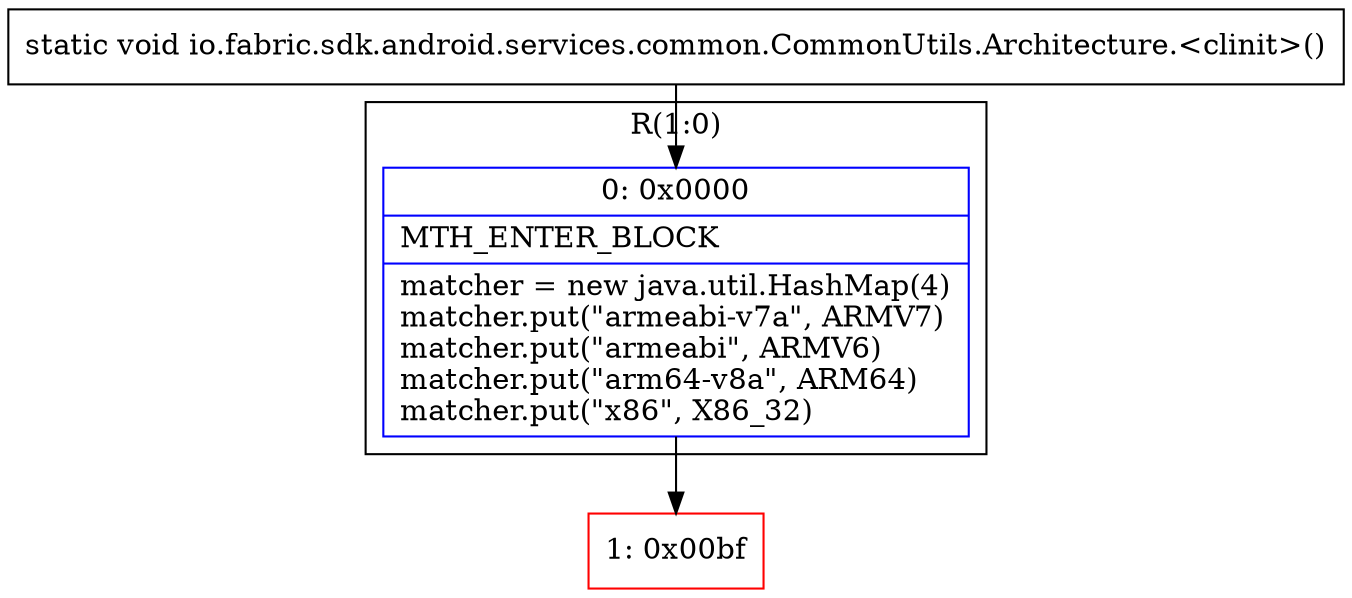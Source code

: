 digraph "CFG forio.fabric.sdk.android.services.common.CommonUtils.Architecture.\<clinit\>()V" {
subgraph cluster_Region_1688646335 {
label = "R(1:0)";
node [shape=record,color=blue];
Node_0 [shape=record,label="{0\:\ 0x0000|MTH_ENTER_BLOCK\l|matcher = new java.util.HashMap(4)\lmatcher.put(\"armeabi\-v7a\", ARMV7)\lmatcher.put(\"armeabi\", ARMV6)\lmatcher.put(\"arm64\-v8a\", ARM64)\lmatcher.put(\"x86\", X86_32)\l}"];
}
Node_1 [shape=record,color=red,label="{1\:\ 0x00bf}"];
MethodNode[shape=record,label="{static void io.fabric.sdk.android.services.common.CommonUtils.Architecture.\<clinit\>() }"];
MethodNode -> Node_0;
Node_0 -> Node_1;
}

